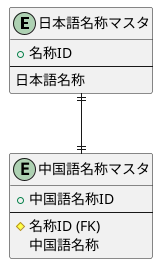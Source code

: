 @startuml

entity 日本語名称マスタ {
  + 名称ID
  ---
  日本語名称
}

entity 中国語名称マスタ {
  + 中国語名称ID
  ---
  # 名称ID (FK)
  中国語名称
}

日本語名称マスタ ||--|| 中国語名称マスタ

@enduml
